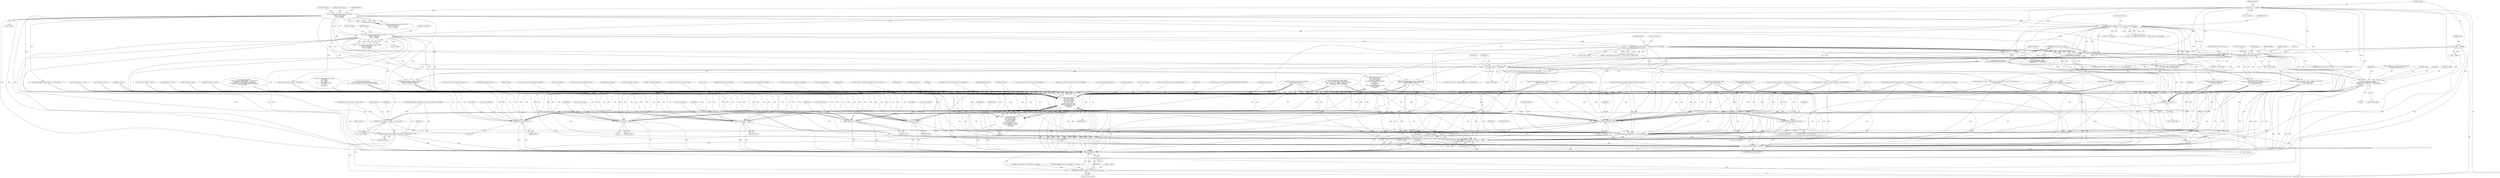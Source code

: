 digraph "0_heimdal_1a6a6e462dc2ac6111f9e02c6852ddec4849b887@pointer" {
"1000369" [label="(Call,kdc_log(context, config, 0,\n\t\t\"Request for a anonymous ticket with non \"\n\t\t\"anonymous client name: %s\", r->client_name))"];
"1000344" [label="(Call,_kdc_is_anonymous(context, r->client_princ))"];
"1000331" [label="(Call,kdc_log(context, config, 0, \"AS-REQ %s from %s for %s\",\n\t    r->client_name, from, r->server_name))"];
"1000258" [label="(Call,krb5_unparse_name(context, r->server_princ, &r->server_name))"];
"1000239" [label="(Call,_krb5_principalname2krb5_principal (context,\n\t\t\t\t\t\t  &r->server_princ,\n\t\t\t\t\t\t  *(b->sname),\n\t\t\t\t\t\t  b->realm))"];
"1000133" [label="(Call,context = r->context)"];
"1000312" [label="(Call,krb5_unparse_name(context, r->client_princ, &r->client_name))"];
"1000294" [label="(Call,_krb5_principalname2krb5_principal (context,\n\t\t\t\t\t\t  &r->client_princ,\n\t\t\t\t\t\t  *(b->cname),\n\t\t\t\t\t\t  b->realm))"];
"1000139" [label="(Call,*config = r->config)"];
"1000128" [label="(MethodParameterIn,const char *from)"];
"1002506" [label="(Call,_kdc_fast_mk_error(context, r,\n \t\t\t\t &error_method,\n \t\t\t\t r->armor_crypto,\n \t\t\t\t &req->req_body,\n \t\t\t\t ret, r->e_text,\n \t\t\t\t r->server_princ,\n\t\t\t\t &r->client_princ->name,\n\t\t\t\t &r->client_princ->realm,\n \t\t\t\t NULL, NULL,\n \t\t\t\t reply))"];
"1002504" [label="(Call,ret = _kdc_fast_mk_error(context, r,\n \t\t\t\t &error_method,\n \t\t\t\t r->armor_crypto,\n \t\t\t\t &req->req_body,\n \t\t\t\t ret, r->e_text,\n \t\t\t\t r->server_princ,\n\t\t\t\t &r->client_princ->name,\n\t\t\t\t &r->client_princ->realm,\n \t\t\t\t NULL, NULL,\n \t\t\t\t reply))"];
"1002686" [label="(Return,return ret;)"];
"1002563" [label="(Call,free_METHOD_DATA(&error_method))"];
"1002582" [label="(Call,krb5_free_principal(context, r->client_princ))"];
"1002611" [label="(Call,krb5_free_principal(context, r->server_princ))"];
"1002639" [label="(Call,_kdc_free_ent(context, r->client))"];
"1002648" [label="(Call,_kdc_free_ent(context, r->server))"];
"1002587" [label="(Call,r->client_princ = NULL)"];
"1002601" [label="(Call,r->client_name = NULL)"];
"1002616" [label="(Call,r->server_princ = NULL)"];
"1002630" [label="(Call,r->server_name = NULL)"];
"1002658" [label="(Call,krb5_crypto_destroy(r->context, r->armor_crypto))"];
"1002670" [label="(Call,krb5_free_keyblock_contents(r->context, &r->reply_key))"];
"1002678" [label="(Call,krb5_free_keyblock_contents(r->context, &r->session_key))"];
"1002665" [label="(Call,r->armor_crypto = NULL)"];
"1002597" [label="(Call,free(r->client_name))"];
"1002626" [label="(Call,free(r->server_name))"];
"1002601" [label="(Call,r->client_name = NULL)"];
"1000334" [label="(Literal,0)"];
"1002509" [label="(Call,&error_method)"];
"1000249" [label="(Call,b->realm)"];
"1000296" [label="(Call,&r->client_princ)"];
"1002591" [label="(Identifier,NULL)"];
"1002589" [label="(Identifier,r)"];
"1000140" [label="(Identifier,config)"];
"1001187" [label="(Call,_kdc_set_e_text(r, \"Ticket may not be forwardable\"))"];
"1000314" [label="(Call,r->client_princ)"];
"1002491" [label="(Call,ret != 0)"];
"1000889" [label="(Call,krb5_copy_keyblock_contents(r->context, &ckey->key, &r->reply_key))"];
"1002598" [label="(Call,r->client_name)"];
"1000300" [label="(Call,*(b->cname))"];
"1000497" [label="(Call,kdc_log(context, config, 0, \"UNKNOWN -- %s: %s\", r->client_name, msg))"];
"1000258" [label="(Call,krb5_unparse_name(context, r->server_princ, &r->server_name))"];
"1000317" [label="(Call,&r->client_name)"];
"1002687" [label="(Identifier,ret)"];
"1000875" [label="(Call,_kdc_set_e_text(r, \"Doesn't have a client key available\"))"];
"1000192" [label="(Call,_kdc_fast_unwrap_request(r))"];
"1002506" [label="(Call,_kdc_fast_mk_error(context, r,\n \t\t\t\t &error_method,\n \t\t\t\t r->armor_crypto,\n \t\t\t\t &req->req_body,\n \t\t\t\t ret, r->e_text,\n \t\t\t\t r->server_princ,\n\t\t\t\t &r->client_princ->name,\n\t\t\t\t &r->client_princ->realm,\n \t\t\t\t NULL, NULL,\n \t\t\t\t reply))"];
"1000239" [label="(Call,_krb5_principalname2krb5_principal (context,\n\t\t\t\t\t\t  &r->server_princ,\n\t\t\t\t\t\t  *(b->sname),\n\t\t\t\t\t\t  b->realm))"];
"1000370" [label="(Identifier,context)"];
"1002620" [label="(Identifier,NULL)"];
"1002667" [label="(Identifier,r)"];
"1000331" [label="(Call,kdc_log(context, config, 0, \"AS-REQ %s from %s for %s\",\n\t    r->client_name, from, r->server_name))"];
"1000378" [label="(Identifier,ret)"];
"1002541" [label="(Identifier,ret)"];
"1000340" [label="(Call,r->server_name)"];
"1000427" [label="(Call,krb5_unparse_name(context, r->client->entry.principal,\n\t\t\t\t&fixed_client_name))"];
"1000345" [label="(Identifier,context)"];
"1002514" [label="(Call,&req->req_body)"];
"1000241" [label="(Call,&r->server_princ)"];
"1002639" [label="(Call,_kdc_free_ent(context, r->client))"];
"1002630" [label="(Call,r->server_name = NULL)"];
"1000610" [label="(Call,kdc_log(context, config, 0,\n\t\t\"Client (%s) from %s has no common enctypes with KDC \"\n\t\t\"to use for the session key\",\n\t\tr->client_name, from))"];
"1002669" [label="(Identifier,NULL)"];
"1002594" [label="(Identifier,r)"];
"1002637" [label="(Identifier,r)"];
"1002646" [label="(Identifier,r)"];
"1000335" [label="(Literal,\"AS-REQ %s from %s for %s\")"];
"1000455" [label="(Call,_kdc_fast_mk_error(context, r,\n\t\t\t\t &error_method,\n\t\t\t\t r->armor_crypto,\n\t\t\t\t &req->req_body,\n\t\t\t\t KRB5_KDC_ERR_WRONG_REALM,\n\t\t\t\t NULL,\n\t\t\t\t r->server_princ,\n\t\t\t\t NULL,\n\t\t\t\t &r->client->entry.principal->realm,\n\t\t\t\t NULL, NULL,\n\t\t\t\t reply))"];
"1000515" [label="(Call,_kdc_db_fetch(context, config, r->server_princ,\n\t\t\tHDB_F_GET_SERVER|HDB_F_GET_KRBTGT | flags,\n\t\t\tNULL, NULL, &r->server))"];
"1002522" [label="(Call,r->server_princ)"];
"1002582" [label="(Call,krb5_free_principal(context, r->client_princ))"];
"1000833" [label="(Call,get_pa_etype_info(context, config,\n\t\t\t\t\t&error_method, ckey))"];
"1001231" [label="(Call,_kdc_set_e_text(r, \"Ticket may not be proxiable\"))"];
"1002640" [label="(Identifier,context)"];
"1002518" [label="(Identifier,ret)"];
"1000868" [label="(Call,ckey == NULL)"];
"1000922" [label="(Call,_kdc_check_access(context, config, r->client, r->client_name,\n\t\t\t    r->server, r->server_name,\n\t\t\t    req, &error_method))"];
"1000344" [label="(Call,_kdc_is_anonymous(context, r->client_princ))"];
"1000259" [label="(Identifier,context)"];
"1000141" [label="(Call,r->config)"];
"1001698" [label="(Call,r->ek.last_req.val == NULL)"];
"1000863" [label="(Call,_kdc_set_e_text(r, \"Need to use PA-ENC-TIMESTAMP/PA-PK-AS-REQ\"))"];
"1000844" [label="(Call,get_pa_etype_info2(context, config,\n\t\t\t\t     &error_method, ckey))"];
"1002292" [label="(Call,generate_pac(r, skey))"];
"1002610" [label="(Block,)"];
"1002563" [label="(Call,free_METHOD_DATA(&error_method))"];
"1002603" [label="(Identifier,r)"];
"1000312" [label="(Call,krb5_unparse_name(context, r->client_princ, &r->client_name))"];
"1000346" [label="(Call,r->client_princ)"];
"1000135" [label="(Call,r->context)"];
"1002605" [label="(Identifier,NULL)"];
"1000945" [label="(Call,_kdc_get_preferred_key(context, config,\n\t\t\t\t r->server, r->server_name,\n\t\t\t\t &setype, &skey))"];
"1002665" [label="(Call,r->armor_crypto = NULL)"];
"1002344" [label="(Call,log_as_req(context, config, r->reply_key.keytype, setype, b))"];
"1000232" [label="(Call,_kdc_set_e_text(r, \"No server in request\"))"];
"1002635" [label="(ControlStructure,if (r->client))"];
"1002616" [label="(Call,r->server_princ = NULL)"];
"1000240" [label="(Identifier,context)"];
"1000260" [label="(Call,r->server_princ)"];
"1000652" [label="(Call,pat[n].validate == NULL)"];
"1000442" [label="(Call,kdc_log(context, config, 0, \"WRONG_REALM - %s -> %s\",\n\t\tr->client_name, fixed_client_name))"];
"1000134" [label="(Identifier,context)"];
"1001008" [label="(Call,_kdc_is_anonymous(context, r->client_princ))"];
"1002659" [label="(Call,r->context)"];
"1000128" [label="(MethodParameterIn,const char *from)"];
"1000324" [label="(Call,kdc_log(context, config, 0,\n\t\t\"AS-REQ malformed client name from %s\", from))"];
"1000126" [label="(MethodParameterIn,kdc_request_t r)"];
"1002507" [label="(Identifier,context)"];
"1000263" [label="(Call,&r->server_name)"];
"1002671" [label="(Call,r->context)"];
"1000662" [label="(Call,r->armor_crypto == NULL)"];
"1002222" [label="(Call,copy_EncryptionKey(&r->session_key, &r->et.key))"];
"1002670" [label="(Call,krb5_free_keyblock_contents(r->context, &r->reply_key))"];
"1000295" [label="(Identifier,context)"];
"1000256" [label="(Call,ret = krb5_unparse_name(context, r->server_princ, &r->server_name))"];
"1002596" [label="(Block,)"];
"1002634" [label="(Identifier,NULL)"];
"1002583" [label="(Identifier,context)"];
"1002597" [label="(Call,free(r->client_name))"];
"1002631" [label="(Call,r->server_name)"];
"1002482" [label="(Call,_kdc_set_e_text(r, \"Reply packet too large\"))"];
"1002238" [label="(Call,copy_EncryptionKey(&r->session_key, &r->ek.key))"];
"1000336" [label="(Call,r->client_name)"];
"1002625" [label="(Block,)"];
"1000373" [label="(Literal,\"Request for a anonymous ticket with non \"\n\t\t\"anonymous client name: %s\")"];
"1000565" [label="(Call,krb5_free_error_message(context, msg))"];
"1000237" [label="(Call,ret = _krb5_principalname2krb5_principal (context,\n\t\t\t\t\t\t  &r->server_princ,\n\t\t\t\t\t\t  *(b->sname),\n\t\t\t\t\t\t  b->realm))"];
"1002511" [label="(Call,r->armor_crypto)"];
"1000993" [label="(Call,_kdc_set_e_text(r, \"Bad KDC options\"))"];
"1000353" [label="(Identifier,b)"];
"1000537" [label="(Call,kdc_log(context, config, 5, \"target %s does not have secrets at this KDC, need to proxy\",\n\t\tr->server_name))"];
"1002584" [label="(Call,r->client_princ)"];
"1002608" [label="(Identifier,r)"];
"1002680" [label="(Identifier,r)"];
"1002564" [label="(Call,&error_method)"];
"1002617" [label="(Call,r->server_princ)"];
"1000374" [label="(Call,r->client_name)"];
"1000270" [label="(Call,kdc_log(context, config, 0,\n\t\t\"AS-REQ malformed server name from %s\", from))"];
"1002581" [label="(Block,)"];
"1000223" [label="(Call,b->sname == NULL)"];
"1002405" [label="(Call,krb5_free_error_message(r->context, msg))"];
"1002504" [label="(Call,ret = _kdc_fast_mk_error(context, r,\n \t\t\t\t &error_method,\n \t\t\t\t r->armor_crypto,\n \t\t\t\t &req->req_body,\n \t\t\t\t ret, r->e_text,\n \t\t\t\t r->server_princ,\n\t\t\t\t &r->client_princ->name,\n\t\t\t\t &r->client_princ->realm,\n \t\t\t\t NULL, NULL,\n \t\t\t\t reply))"];
"1002477" [label="(Call,krb5_data_free(reply))"];
"1000383" [label="(Call,_kdc_db_fetch(context, config, r->client_princ,\n\t\t\tHDB_F_GET_CLIENT | flags, NULL,\n\t\t\t&r->clientdb, &r->client))"];
"1002531" [label="(Call,&r->client_princ->realm)"];
"1002321" [label="(Call,_kdc_add_KRB5SignedPath(context,\n\t\t\t\t  config,\n\t\t\t\t  r->server,\n\t\t\t\t  setype,\n\t\t\t\t  r->client->entry.principal,\n\t\t\t\t  NULL,\n\t\t\t\t  NULL,\n\t\t\t\t  &r->et))"];
"1000577" [label="(Call,krb5_principal_is_krbtgt(context, r->server_princ))"];
"1000310" [label="(Call,ret = krb5_unparse_name(context, r->client_princ, &r->client_name))"];
"1000197" [label="(Call,_kdc_r_log(r, 0, \"FAST unwrap request from %s failed: %d\", from, ret))"];
"1002525" [label="(Call,&r->client_princ->name)"];
"1000339" [label="(Identifier,from)"];
"1000287" [label="(Call,_kdc_set_e_text(r, \"No client in request\"))"];
"1000371" [label="(Identifier,config)"];
"1000367" [label="(Identifier,b)"];
"1002505" [label="(Identifier,ret)"];
"1002519" [label="(Call,r->e_text)"];
"1000780" [label="(Call,krb5_padata_add(context, &error_method,\n\t\t\t\t  pat[n].type, NULL, 0))"];
"1000333" [label="(Identifier,config)"];
"1000304" [label="(Call,b->realm)"];
"1000127" [label="(MethodParameterIn,krb5_data *reply)"];
"1000146" [label="(Identifier,req)"];
"1000796" [label="(Call,_kdc_find_etype(context,\n\t\t\t      config->preauth_use_strongest_session_key, TRUE,\n\t\t\t      r->client, b->etype.val, b->etype.len, NULL, &ckey))"];
"1000506" [label="(Call,krb5_free_error_message(context, msg))"];
"1002650" [label="(Call,r->server)"];
"1002657" [label="(Block,)"];
"1001275" [label="(Call,_kdc_set_e_text(r, \"Ticket may not be postdate\"))"];
"1002644" [label="(ControlStructure,if (r->server))"];
"1002618" [label="(Identifier,r)"];
"1000556" [label="(Call,kdc_log(context, config, 0, \"UNKNOWN -- %s: %s\", r->server_name, msg))"];
"1000372" [label="(Literal,0)"];
"1002213" [label="(Call,_kdc_set_e_text(r, \"Client have no reply key\"))"];
"1000369" [label="(Call,kdc_log(context, config, 0,\n\t\t\"Request for a anonymous ticket with non \"\n\t\t\"anonymous client name: %s\", r->client_name))"];
"1000294" [label="(Call,_krb5_principalname2krb5_principal (context,\n\t\t\t\t\t\t  &r->client_princ,\n\t\t\t\t\t\t  *(b->cname),\n\t\t\t\t\t\t  b->realm))"];
"1002495" [label="(Call,ret != HDB_ERR_NOT_FOUND_HERE)"];
"1002613" [label="(Call,r->server_princ)"];
"1000855" [label="(Call,require_preauth_p(r))"];
"1002538" [label="(Identifier,NULL)"];
"1002641" [label="(Call,r->client)"];
"1002658" [label="(Call,krb5_crypto_destroy(r->context, r->armor_crypto))"];
"1002682" [label="(Call,&r->session_key)"];
"1002503" [label="(Block,)"];
"1001284" [label="(Call,_kdc_check_addresses(context, config, b->addresses, from_addr))"];
"1002399" [label="(Call,_kdc_r_log(r, 0, \"add_enc_pa_rep failed: %s: %d\", msg, ret))"];
"1002539" [label="(Identifier,reply)"];
"1002674" [label="(Call,&r->reply_key)"];
"1000332" [label="(Identifier,context)"];
"1002587" [label="(Call,r->client_princ = NULL)"];
"1002602" [label="(Call,r->client_name)"];
"1002537" [label="(Identifier,NULL)"];
"1000675" [label="(Call,kdc_log(context, config, 5,\n\t\t    \"Looking for %s pa-data -- %s\", pat[n].name, r->client_name))"];
"1002559" [label="(ControlStructure,if (error_method.len))"];
"1000355" [label="(Call,kdc_log(context, config, 0, \"Anonymous ticket w/o anonymous flag\"))"];
"1002648" [label="(Call,_kdc_free_ent(context, r->server))"];
"1000406" [label="(Call,kdc_log(context, config, 5, \"client %s does not have secrets at this KDC, need to proxy\",\n\t\tr->client_name))"];
"1000131" [label="(Block,)"];
"1000133" [label="(Call,context = r->context)"];
"1002666" [label="(Call,r->armor_crypto)"];
"1002588" [label="(Call,r->client_princ)"];
"1000313" [label="(Identifier,context)"];
"1002662" [label="(Call,r->armor_crypto)"];
"1002413" [label="(Call,_kdc_encode_reply(context, config,\n\t\t\t    r->armor_crypto, req->req_body.nonce,\n\t\t\t    &rep, &r->et, &r->ek, setype, r->server->entry.kvno,\n\t\t\t    &skey->key, r->client->entry.kvno,\n\t\t\t    &r->reply_key, 0, &r->e_text, reply))"];
"1000574" [label="(Call,_kdc_find_etype(context,\n\t\t\t  krb5_principal_is_krbtgt(context, r->server_princ) ?\n\t\t\t  config->tgt_use_strongest_session_key :\n\t\t\t  config->svc_use_strongest_session_key, FALSE,\n\t\t\t  r->client, b->etype.val, b->etype.len, &r->sessionetype,\n\t\t\t  NULL))"];
"1000716" [label="(Call,kdc_log(context, config, 0,\n\t\t\t\"%s pre-authentication succeeded -- %s\",\n\t\t\tpat[n].name, r->client_name))"];
"1002686" [label="(Return,return ret;)"];
"1000292" [label="(Call,ret = _krb5_principalname2krb5_principal (context,\n\t\t\t\t\t\t  &r->client_princ,\n\t\t\t\t\t\t  *(b->cname),\n\t\t\t\t\t\t  b->realm))"];
"1002569" [label="(Identifier,r)"];
"1002678" [label="(Call,krb5_free_keyblock_contents(r->context, &r->session_key))"];
"1002623" [label="(Identifier,r)"];
"1002611" [label="(Call,krb5_free_principal(context, r->server_princ))"];
"1000139" [label="(Call,*config = r->config)"];
"1002386" [label="(Call,add_enc_pa_rep(r))"];
"1002649" [label="(Identifier,context)"];
"1002508" [label="(Identifier,r)"];
"1002679" [label="(Call,r->context)"];
"1002688" [label="(MethodReturn,RET)"];
"1000278" [label="(Call,b->cname == NULL)"];
"1001292" [label="(Call,_kdc_set_e_text(r, \"Bad address list in requested\"))"];
"1000245" [label="(Call,*(b->sname))"];
"1000343" [label="(ControlStructure,if (_kdc_is_anonymous(context, r->client_princ)))"];
"1002655" [label="(Identifier,r)"];
"1000707" [label="(Call,pat[n].validate(r, pa))"];
"1002264" [label="(Call,rep.padata == NULL)"];
"1002612" [label="(Identifier,context)"];
"1000368" [label="(Block,)"];
"1002192" [label="(Call,krb5_generate_random_keyblock(context, r->sessionetype, &r->session_key))"];
"1002672" [label="(Identifier,r)"];
"1000369" -> "1000368"  [label="AST: "];
"1000369" -> "1000374"  [label="CFG: "];
"1000370" -> "1000369"  [label="AST: "];
"1000371" -> "1000369"  [label="AST: "];
"1000372" -> "1000369"  [label="AST: "];
"1000373" -> "1000369"  [label="AST: "];
"1000374" -> "1000369"  [label="AST: "];
"1000378" -> "1000369"  [label="CFG: "];
"1000369" -> "1002688"  [label="DDG: "];
"1000369" -> "1002688"  [label="DDG: "];
"1000369" -> "1002688"  [label="DDG: "];
"1000369" -> "1002688"  [label="DDG: "];
"1000344" -> "1000369"  [label="DDG: "];
"1000331" -> "1000369"  [label="DDG: "];
"1000331" -> "1000369"  [label="DDG: "];
"1000312" -> "1000369"  [label="DDG: "];
"1000369" -> "1002506"  [label="DDG: "];
"1000369" -> "1002582"  [label="DDG: "];
"1000369" -> "1002597"  [label="DDG: "];
"1000369" -> "1002611"  [label="DDG: "];
"1000369" -> "1002639"  [label="DDG: "];
"1000369" -> "1002648"  [label="DDG: "];
"1000344" -> "1000343"  [label="AST: "];
"1000344" -> "1000346"  [label="CFG: "];
"1000345" -> "1000344"  [label="AST: "];
"1000346" -> "1000344"  [label="AST: "];
"1000353" -> "1000344"  [label="CFG: "];
"1000367" -> "1000344"  [label="CFG: "];
"1000344" -> "1002688"  [label="DDG: "];
"1000344" -> "1002688"  [label="DDG: "];
"1000331" -> "1000344"  [label="DDG: "];
"1000294" -> "1000344"  [label="DDG: "];
"1000312" -> "1000344"  [label="DDG: "];
"1000344" -> "1000355"  [label="DDG: "];
"1000344" -> "1000383"  [label="DDG: "];
"1000344" -> "1000383"  [label="DDG: "];
"1000344" -> "1002582"  [label="DDG: "];
"1000331" -> "1000131"  [label="AST: "];
"1000331" -> "1000340"  [label="CFG: "];
"1000332" -> "1000331"  [label="AST: "];
"1000333" -> "1000331"  [label="AST: "];
"1000334" -> "1000331"  [label="AST: "];
"1000335" -> "1000331"  [label="AST: "];
"1000336" -> "1000331"  [label="AST: "];
"1000339" -> "1000331"  [label="AST: "];
"1000340" -> "1000331"  [label="AST: "];
"1000345" -> "1000331"  [label="CFG: "];
"1000331" -> "1002688"  [label="DDG: "];
"1000331" -> "1002688"  [label="DDG: "];
"1000331" -> "1002688"  [label="DDG: "];
"1000331" -> "1002688"  [label="DDG: "];
"1000258" -> "1000331"  [label="DDG: "];
"1000258" -> "1000331"  [label="DDG: "];
"1000133" -> "1000331"  [label="DDG: "];
"1000312" -> "1000331"  [label="DDG: "];
"1000312" -> "1000331"  [label="DDG: "];
"1000239" -> "1000331"  [label="DDG: "];
"1000139" -> "1000331"  [label="DDG: "];
"1000128" -> "1000331"  [label="DDG: "];
"1000331" -> "1000355"  [label="DDG: "];
"1000331" -> "1000383"  [label="DDG: "];
"1000331" -> "1000406"  [label="DDG: "];
"1000331" -> "1000442"  [label="DDG: "];
"1000331" -> "1000497"  [label="DDG: "];
"1000331" -> "1000537"  [label="DDG: "];
"1000331" -> "1000556"  [label="DDG: "];
"1000331" -> "1000610"  [label="DDG: "];
"1000331" -> "1000610"  [label="DDG: "];
"1000331" -> "1000675"  [label="DDG: "];
"1000331" -> "1000922"  [label="DDG: "];
"1000331" -> "1000922"  [label="DDG: "];
"1000331" -> "1002597"  [label="DDG: "];
"1000331" -> "1002626"  [label="DDG: "];
"1000258" -> "1000256"  [label="AST: "];
"1000258" -> "1000263"  [label="CFG: "];
"1000259" -> "1000258"  [label="AST: "];
"1000260" -> "1000258"  [label="AST: "];
"1000263" -> "1000258"  [label="AST: "];
"1000256" -> "1000258"  [label="CFG: "];
"1000258" -> "1002688"  [label="DDG: "];
"1000258" -> "1002688"  [label="DDG: "];
"1000258" -> "1000256"  [label="DDG: "];
"1000258" -> "1000256"  [label="DDG: "];
"1000258" -> "1000256"  [label="DDG: "];
"1000239" -> "1000258"  [label="DDG: "];
"1000239" -> "1000258"  [label="DDG: "];
"1000258" -> "1000270"  [label="DDG: "];
"1000258" -> "1000294"  [label="DDG: "];
"1000258" -> "1000324"  [label="DDG: "];
"1000258" -> "1000455"  [label="DDG: "];
"1000258" -> "1000515"  [label="DDG: "];
"1000258" -> "1000537"  [label="DDG: "];
"1000258" -> "1000556"  [label="DDG: "];
"1000258" -> "1000922"  [label="DDG: "];
"1000258" -> "1000945"  [label="DDG: "];
"1000258" -> "1002506"  [label="DDG: "];
"1000258" -> "1002611"  [label="DDG: "];
"1000258" -> "1002626"  [label="DDG: "];
"1000239" -> "1000237"  [label="AST: "];
"1000239" -> "1000249"  [label="CFG: "];
"1000240" -> "1000239"  [label="AST: "];
"1000241" -> "1000239"  [label="AST: "];
"1000245" -> "1000239"  [label="AST: "];
"1000249" -> "1000239"  [label="AST: "];
"1000237" -> "1000239"  [label="CFG: "];
"1000239" -> "1002688"  [label="DDG: "];
"1000239" -> "1002688"  [label="DDG: "];
"1000239" -> "1002688"  [label="DDG: "];
"1000239" -> "1000237"  [label="DDG: "];
"1000239" -> "1000237"  [label="DDG: "];
"1000239" -> "1000237"  [label="DDG: "];
"1000239" -> "1000237"  [label="DDG: "];
"1000133" -> "1000239"  [label="DDG: "];
"1000239" -> "1000270"  [label="DDG: "];
"1000239" -> "1000294"  [label="DDG: "];
"1000239" -> "1000294"  [label="DDG: "];
"1000239" -> "1000324"  [label="DDG: "];
"1000239" -> "1000455"  [label="DDG: "];
"1000239" -> "1000515"  [label="DDG: "];
"1000239" -> "1000577"  [label="DDG: "];
"1000239" -> "1002506"  [label="DDG: "];
"1000239" -> "1002611"  [label="DDG: "];
"1000133" -> "1000131"  [label="AST: "];
"1000133" -> "1000135"  [label="CFG: "];
"1000134" -> "1000133"  [label="AST: "];
"1000135" -> "1000133"  [label="AST: "];
"1000140" -> "1000133"  [label="CFG: "];
"1000133" -> "1002688"  [label="DDG: "];
"1000133" -> "1000270"  [label="DDG: "];
"1000133" -> "1000294"  [label="DDG: "];
"1000133" -> "1000324"  [label="DDG: "];
"1000133" -> "1002506"  [label="DDG: "];
"1000133" -> "1002582"  [label="DDG: "];
"1000133" -> "1002611"  [label="DDG: "];
"1000133" -> "1002639"  [label="DDG: "];
"1000133" -> "1002648"  [label="DDG: "];
"1000312" -> "1000310"  [label="AST: "];
"1000312" -> "1000317"  [label="CFG: "];
"1000313" -> "1000312"  [label="AST: "];
"1000314" -> "1000312"  [label="AST: "];
"1000317" -> "1000312"  [label="AST: "];
"1000310" -> "1000312"  [label="CFG: "];
"1000312" -> "1002688"  [label="DDG: "];
"1000312" -> "1002688"  [label="DDG: "];
"1000312" -> "1000310"  [label="DDG: "];
"1000312" -> "1000310"  [label="DDG: "];
"1000312" -> "1000310"  [label="DDG: "];
"1000294" -> "1000312"  [label="DDG: "];
"1000294" -> "1000312"  [label="DDG: "];
"1000312" -> "1000324"  [label="DDG: "];
"1000312" -> "1000406"  [label="DDG: "];
"1000312" -> "1000442"  [label="DDG: "];
"1000312" -> "1000497"  [label="DDG: "];
"1000312" -> "1000610"  [label="DDG: "];
"1000312" -> "1000675"  [label="DDG: "];
"1000312" -> "1000716"  [label="DDG: "];
"1000312" -> "1000922"  [label="DDG: "];
"1000312" -> "1002582"  [label="DDG: "];
"1000312" -> "1002597"  [label="DDG: "];
"1000294" -> "1000292"  [label="AST: "];
"1000294" -> "1000304"  [label="CFG: "];
"1000295" -> "1000294"  [label="AST: "];
"1000296" -> "1000294"  [label="AST: "];
"1000300" -> "1000294"  [label="AST: "];
"1000304" -> "1000294"  [label="AST: "];
"1000292" -> "1000294"  [label="CFG: "];
"1000294" -> "1002688"  [label="DDG: "];
"1000294" -> "1002688"  [label="DDG: "];
"1000294" -> "1002688"  [label="DDG: "];
"1000294" -> "1002688"  [label="DDG: "];
"1000294" -> "1000292"  [label="DDG: "];
"1000294" -> "1000292"  [label="DDG: "];
"1000294" -> "1000292"  [label="DDG: "];
"1000294" -> "1000292"  [label="DDG: "];
"1000294" -> "1000383"  [label="DDG: "];
"1000294" -> "1001008"  [label="DDG: "];
"1000294" -> "1002506"  [label="DDG: "];
"1000294" -> "1002582"  [label="DDG: "];
"1000294" -> "1002582"  [label="DDG: "];
"1000294" -> "1002611"  [label="DDG: "];
"1000294" -> "1002639"  [label="DDG: "];
"1000294" -> "1002648"  [label="DDG: "];
"1000139" -> "1000131"  [label="AST: "];
"1000139" -> "1000141"  [label="CFG: "];
"1000140" -> "1000139"  [label="AST: "];
"1000141" -> "1000139"  [label="AST: "];
"1000146" -> "1000139"  [label="CFG: "];
"1000139" -> "1002688"  [label="DDG: "];
"1000139" -> "1002688"  [label="DDG: "];
"1000139" -> "1000270"  [label="DDG: "];
"1000139" -> "1000324"  [label="DDG: "];
"1000128" -> "1000125"  [label="AST: "];
"1000128" -> "1002688"  [label="DDG: "];
"1000128" -> "1000197"  [label="DDG: "];
"1000128" -> "1000270"  [label="DDG: "];
"1000128" -> "1000324"  [label="DDG: "];
"1000128" -> "1000610"  [label="DDG: "];
"1002506" -> "1002504"  [label="AST: "];
"1002506" -> "1002539"  [label="CFG: "];
"1002507" -> "1002506"  [label="AST: "];
"1002508" -> "1002506"  [label="AST: "];
"1002509" -> "1002506"  [label="AST: "];
"1002511" -> "1002506"  [label="AST: "];
"1002514" -> "1002506"  [label="AST: "];
"1002518" -> "1002506"  [label="AST: "];
"1002519" -> "1002506"  [label="AST: "];
"1002522" -> "1002506"  [label="AST: "];
"1002525" -> "1002506"  [label="AST: "];
"1002531" -> "1002506"  [label="AST: "];
"1002537" -> "1002506"  [label="AST: "];
"1002538" -> "1002506"  [label="AST: "];
"1002539" -> "1002506"  [label="AST: "];
"1002504" -> "1002506"  [label="CFG: "];
"1002506" -> "1002688"  [label="DDG: "];
"1002506" -> "1002688"  [label="DDG: "];
"1002506" -> "1002688"  [label="DDG: "];
"1002506" -> "1002688"  [label="DDG: "];
"1002506" -> "1002688"  [label="DDG: "];
"1002506" -> "1002688"  [label="DDG: "];
"1002506" -> "1002688"  [label="DDG: "];
"1002506" -> "1002688"  [label="DDG: "];
"1002506" -> "1002688"  [label="DDG: "];
"1002506" -> "1002688"  [label="DDG: "];
"1002506" -> "1002688"  [label="DDG: "];
"1002506" -> "1002504"  [label="DDG: "];
"1002506" -> "1002504"  [label="DDG: "];
"1002506" -> "1002504"  [label="DDG: "];
"1002506" -> "1002504"  [label="DDG: "];
"1002506" -> "1002504"  [label="DDG: "];
"1002506" -> "1002504"  [label="DDG: "];
"1002506" -> "1002504"  [label="DDG: "];
"1002506" -> "1002504"  [label="DDG: "];
"1002506" -> "1002504"  [label="DDG: "];
"1002506" -> "1002504"  [label="DDG: "];
"1002506" -> "1002504"  [label="DDG: "];
"1002506" -> "1002504"  [label="DDG: "];
"1000427" -> "1002506"  [label="DDG: "];
"1000675" -> "1002506"  [label="DDG: "];
"1000833" -> "1002506"  [label="DDG: "];
"1000833" -> "1002506"  [label="DDG: "];
"1000780" -> "1002506"  [label="DDG: "];
"1000780" -> "1002506"  [label="DDG: "];
"1000780" -> "1002506"  [label="DDG: "];
"1000506" -> "1002506"  [label="DDG: "];
"1000565" -> "1002506"  [label="DDG: "];
"1001008" -> "1002506"  [label="DDG: "];
"1001284" -> "1002506"  [label="DDG: "];
"1000922" -> "1002506"  [label="DDG: "];
"1000922" -> "1002506"  [label="DDG: "];
"1000324" -> "1002506"  [label="DDG: "];
"1002192" -> "1002506"  [label="DDG: "];
"1000455" -> "1002506"  [label="DDG: "];
"1000455" -> "1002506"  [label="DDG: "];
"1000455" -> "1002506"  [label="DDG: "];
"1000455" -> "1002506"  [label="DDG: "];
"1000455" -> "1002506"  [label="DDG: "];
"1000455" -> "1002506"  [label="DDG: "];
"1000455" -> "1002506"  [label="DDG: "];
"1000455" -> "1002506"  [label="DDG: "];
"1000796" -> "1002506"  [label="DDG: "];
"1000796" -> "1002506"  [label="DDG: "];
"1000355" -> "1002506"  [label="DDG: "];
"1002344" -> "1002506"  [label="DDG: "];
"1000406" -> "1002506"  [label="DDG: "];
"1000945" -> "1002506"  [label="DDG: "];
"1000610" -> "1002506"  [label="DDG: "];
"1000537" -> "1002506"  [label="DDG: "];
"1000844" -> "1002506"  [label="DDG: "];
"1000844" -> "1002506"  [label="DDG: "];
"1002413" -> "1002506"  [label="DDG: "];
"1002413" -> "1002506"  [label="DDG: "];
"1002413" -> "1002506"  [label="DDG: "];
"1002413" -> "1002506"  [label="DDG: "];
"1000270" -> "1002506"  [label="DDG: "];
"1002321" -> "1002506"  [label="DDG: "];
"1002321" -> "1002506"  [label="DDG: "];
"1001231" -> "1002506"  [label="DDG: "];
"1001187" -> "1002506"  [label="DDG: "];
"1002386" -> "1002506"  [label="DDG: "];
"1000707" -> "1002506"  [label="DDG: "];
"1002213" -> "1002506"  [label="DDG: "];
"1000863" -> "1002506"  [label="DDG: "];
"1001275" -> "1002506"  [label="DDG: "];
"1000875" -> "1002506"  [label="DDG: "];
"1002292" -> "1002506"  [label="DDG: "];
"1000855" -> "1002506"  [label="DDG: "];
"1000197" -> "1002506"  [label="DDG: "];
"1002482" -> "1002506"  [label="DDG: "];
"1000232" -> "1002506"  [label="DDG: "];
"1002399" -> "1002506"  [label="DDG: "];
"1000192" -> "1002506"  [label="DDG: "];
"1000993" -> "1002506"  [label="DDG: "];
"1000287" -> "1002506"  [label="DDG: "];
"1001292" -> "1002506"  [label="DDG: "];
"1000126" -> "1002506"  [label="DDG: "];
"1000662" -> "1002506"  [label="DDG: "];
"1000662" -> "1002506"  [label="DDG: "];
"1002495" -> "1002506"  [label="DDG: "];
"1002491" -> "1002506"  [label="DDG: "];
"1000577" -> "1002506"  [label="DDG: "];
"1000515" -> "1002506"  [label="DDG: "];
"1000515" -> "1002506"  [label="DDG: "];
"1000278" -> "1002506"  [label="DDG: "];
"1001698" -> "1002506"  [label="DDG: "];
"1000223" -> "1002506"  [label="DDG: "];
"1000383" -> "1002506"  [label="DDG: "];
"1000868" -> "1002506"  [label="DDG: "];
"1000652" -> "1002506"  [label="DDG: "];
"1002264" -> "1002506"  [label="DDG: "];
"1000574" -> "1002506"  [label="DDG: "];
"1002477" -> "1002506"  [label="DDG: "];
"1000127" -> "1002506"  [label="DDG: "];
"1002506" -> "1002563"  [label="DDG: "];
"1002506" -> "1002582"  [label="DDG: "];
"1002506" -> "1002587"  [label="DDG: "];
"1002506" -> "1002601"  [label="DDG: "];
"1002506" -> "1002611"  [label="DDG: "];
"1002506" -> "1002611"  [label="DDG: "];
"1002506" -> "1002616"  [label="DDG: "];
"1002506" -> "1002630"  [label="DDG: "];
"1002506" -> "1002639"  [label="DDG: "];
"1002506" -> "1002648"  [label="DDG: "];
"1002506" -> "1002658"  [label="DDG: "];
"1002506" -> "1002665"  [label="DDG: "];
"1002504" -> "1002503"  [label="AST: "];
"1002505" -> "1002504"  [label="AST: "];
"1002541" -> "1002504"  [label="CFG: "];
"1002504" -> "1002688"  [label="DDG: "];
"1002504" -> "1002688"  [label="DDG: "];
"1002504" -> "1002686"  [label="DDG: "];
"1002686" -> "1000131"  [label="AST: "];
"1002686" -> "1002687"  [label="CFG: "];
"1002687" -> "1002686"  [label="AST: "];
"1002688" -> "1002686"  [label="CFG: "];
"1002686" -> "1002688"  [label="DDG: "];
"1002687" -> "1002686"  [label="DDG: "];
"1002495" -> "1002686"  [label="DDG: "];
"1002491" -> "1002686"  [label="DDG: "];
"1002563" -> "1002559"  [label="AST: "];
"1002563" -> "1002564"  [label="CFG: "];
"1002564" -> "1002563"  [label="AST: "];
"1002569" -> "1002563"  [label="CFG: "];
"1002563" -> "1002688"  [label="DDG: "];
"1002563" -> "1002688"  [label="DDG: "];
"1000922" -> "1002563"  [label="DDG: "];
"1000780" -> "1002563"  [label="DDG: "];
"1000833" -> "1002563"  [label="DDG: "];
"1000455" -> "1002563"  [label="DDG: "];
"1000844" -> "1002563"  [label="DDG: "];
"1002582" -> "1002581"  [label="AST: "];
"1002582" -> "1002584"  [label="CFG: "];
"1002583" -> "1002582"  [label="AST: "];
"1002584" -> "1002582"  [label="AST: "];
"1002589" -> "1002582"  [label="CFG: "];
"1002582" -> "1002688"  [label="DDG: "];
"1002582" -> "1002688"  [label="DDG: "];
"1000427" -> "1002582"  [label="DDG: "];
"1000675" -> "1002582"  [label="DDG: "];
"1000833" -> "1002582"  [label="DDG: "];
"1000780" -> "1002582"  [label="DDG: "];
"1000506" -> "1002582"  [label="DDG: "];
"1000565" -> "1002582"  [label="DDG: "];
"1001008" -> "1002582"  [label="DDG: "];
"1001008" -> "1002582"  [label="DDG: "];
"1001284" -> "1002582"  [label="DDG: "];
"1000922" -> "1002582"  [label="DDG: "];
"1000324" -> "1002582"  [label="DDG: "];
"1002192" -> "1002582"  [label="DDG: "];
"1000455" -> "1002582"  [label="DDG: "];
"1000796" -> "1002582"  [label="DDG: "];
"1000355" -> "1002582"  [label="DDG: "];
"1002344" -> "1002582"  [label="DDG: "];
"1000406" -> "1002582"  [label="DDG: "];
"1000945" -> "1002582"  [label="DDG: "];
"1000610" -> "1002582"  [label="DDG: "];
"1000537" -> "1002582"  [label="DDG: "];
"1000844" -> "1002582"  [label="DDG: "];
"1002413" -> "1002582"  [label="DDG: "];
"1000270" -> "1002582"  [label="DDG: "];
"1002321" -> "1002582"  [label="DDG: "];
"1000383" -> "1002582"  [label="DDG: "];
"1002582" -> "1002611"  [label="DDG: "];
"1002582" -> "1002639"  [label="DDG: "];
"1002582" -> "1002648"  [label="DDG: "];
"1002611" -> "1002610"  [label="AST: "];
"1002611" -> "1002613"  [label="CFG: "];
"1002612" -> "1002611"  [label="AST: "];
"1002613" -> "1002611"  [label="AST: "];
"1002618" -> "1002611"  [label="CFG: "];
"1002611" -> "1002688"  [label="DDG: "];
"1002611" -> "1002688"  [label="DDG: "];
"1000427" -> "1002611"  [label="DDG: "];
"1000675" -> "1002611"  [label="DDG: "];
"1000833" -> "1002611"  [label="DDG: "];
"1000780" -> "1002611"  [label="DDG: "];
"1000506" -> "1002611"  [label="DDG: "];
"1000565" -> "1002611"  [label="DDG: "];
"1001008" -> "1002611"  [label="DDG: "];
"1001284" -> "1002611"  [label="DDG: "];
"1000922" -> "1002611"  [label="DDG: "];
"1000324" -> "1002611"  [label="DDG: "];
"1002192" -> "1002611"  [label="DDG: "];
"1000455" -> "1002611"  [label="DDG: "];
"1000455" -> "1002611"  [label="DDG: "];
"1000355" -> "1002611"  [label="DDG: "];
"1002344" -> "1002611"  [label="DDG: "];
"1000406" -> "1002611"  [label="DDG: "];
"1000945" -> "1002611"  [label="DDG: "];
"1000610" -> "1002611"  [label="DDG: "];
"1000537" -> "1002611"  [label="DDG: "];
"1000844" -> "1002611"  [label="DDG: "];
"1002413" -> "1002611"  [label="DDG: "];
"1000270" -> "1002611"  [label="DDG: "];
"1002321" -> "1002611"  [label="DDG: "];
"1000796" -> "1002611"  [label="DDG: "];
"1000577" -> "1002611"  [label="DDG: "];
"1000515" -> "1002611"  [label="DDG: "];
"1002611" -> "1002639"  [label="DDG: "];
"1002611" -> "1002648"  [label="DDG: "];
"1002639" -> "1002635"  [label="AST: "];
"1002639" -> "1002641"  [label="CFG: "];
"1002640" -> "1002639"  [label="AST: "];
"1002641" -> "1002639"  [label="AST: "];
"1002646" -> "1002639"  [label="CFG: "];
"1002639" -> "1002688"  [label="DDG: "];
"1002639" -> "1002688"  [label="DDG: "];
"1002639" -> "1002688"  [label="DDG: "];
"1000427" -> "1002639"  [label="DDG: "];
"1000675" -> "1002639"  [label="DDG: "];
"1000833" -> "1002639"  [label="DDG: "];
"1000780" -> "1002639"  [label="DDG: "];
"1000506" -> "1002639"  [label="DDG: "];
"1000565" -> "1002639"  [label="DDG: "];
"1001008" -> "1002639"  [label="DDG: "];
"1001284" -> "1002639"  [label="DDG: "];
"1000922" -> "1002639"  [label="DDG: "];
"1000922" -> "1002639"  [label="DDG: "];
"1000324" -> "1002639"  [label="DDG: "];
"1002192" -> "1002639"  [label="DDG: "];
"1000455" -> "1002639"  [label="DDG: "];
"1000355" -> "1002639"  [label="DDG: "];
"1002344" -> "1002639"  [label="DDG: "];
"1000406" -> "1002639"  [label="DDG: "];
"1000945" -> "1002639"  [label="DDG: "];
"1000610" -> "1002639"  [label="DDG: "];
"1000537" -> "1002639"  [label="DDG: "];
"1000844" -> "1002639"  [label="DDG: "];
"1002413" -> "1002639"  [label="DDG: "];
"1000270" -> "1002639"  [label="DDG: "];
"1002321" -> "1002639"  [label="DDG: "];
"1000796" -> "1002639"  [label="DDG: "];
"1000796" -> "1002639"  [label="DDG: "];
"1000383" -> "1002639"  [label="DDG: "];
"1000574" -> "1002639"  [label="DDG: "];
"1002639" -> "1002648"  [label="DDG: "];
"1002648" -> "1002644"  [label="AST: "];
"1002648" -> "1002650"  [label="CFG: "];
"1002649" -> "1002648"  [label="AST: "];
"1002650" -> "1002648"  [label="AST: "];
"1002655" -> "1002648"  [label="CFG: "];
"1002648" -> "1002688"  [label="DDG: "];
"1002648" -> "1002688"  [label="DDG: "];
"1002648" -> "1002688"  [label="DDG: "];
"1000427" -> "1002648"  [label="DDG: "];
"1000675" -> "1002648"  [label="DDG: "];
"1000833" -> "1002648"  [label="DDG: "];
"1000780" -> "1002648"  [label="DDG: "];
"1000506" -> "1002648"  [label="DDG: "];
"1000565" -> "1002648"  [label="DDG: "];
"1001008" -> "1002648"  [label="DDG: "];
"1001284" -> "1002648"  [label="DDG: "];
"1000922" -> "1002648"  [label="DDG: "];
"1000922" -> "1002648"  [label="DDG: "];
"1000324" -> "1002648"  [label="DDG: "];
"1002192" -> "1002648"  [label="DDG: "];
"1000455" -> "1002648"  [label="DDG: "];
"1000355" -> "1002648"  [label="DDG: "];
"1002344" -> "1002648"  [label="DDG: "];
"1000406" -> "1002648"  [label="DDG: "];
"1000945" -> "1002648"  [label="DDG: "];
"1000945" -> "1002648"  [label="DDG: "];
"1000610" -> "1002648"  [label="DDG: "];
"1000537" -> "1002648"  [label="DDG: "];
"1000844" -> "1002648"  [label="DDG: "];
"1002413" -> "1002648"  [label="DDG: "];
"1000270" -> "1002648"  [label="DDG: "];
"1002321" -> "1002648"  [label="DDG: "];
"1002321" -> "1002648"  [label="DDG: "];
"1000796" -> "1002648"  [label="DDG: "];
"1000515" -> "1002648"  [label="DDG: "];
"1002587" -> "1002581"  [label="AST: "];
"1002587" -> "1002591"  [label="CFG: "];
"1002588" -> "1002587"  [label="AST: "];
"1002591" -> "1002587"  [label="AST: "];
"1002594" -> "1002587"  [label="CFG: "];
"1002587" -> "1002688"  [label="DDG: "];
"1002587" -> "1002688"  [label="DDG: "];
"1000278" -> "1002587"  [label="DDG: "];
"1000455" -> "1002587"  [label="DDG: "];
"1002321" -> "1002587"  [label="DDG: "];
"1001698" -> "1002587"  [label="DDG: "];
"1000515" -> "1002587"  [label="DDG: "];
"1000780" -> "1002587"  [label="DDG: "];
"1000223" -> "1002587"  [label="DDG: "];
"1000383" -> "1002587"  [label="DDG: "];
"1000868" -> "1002587"  [label="DDG: "];
"1000796" -> "1002587"  [label="DDG: "];
"1000652" -> "1002587"  [label="DDG: "];
"1000662" -> "1002587"  [label="DDG: "];
"1002264" -> "1002587"  [label="DDG: "];
"1000574" -> "1002587"  [label="DDG: "];
"1002601" -> "1002596"  [label="AST: "];
"1002601" -> "1002605"  [label="CFG: "];
"1002602" -> "1002601"  [label="AST: "];
"1002605" -> "1002601"  [label="AST: "];
"1002608" -> "1002601"  [label="CFG: "];
"1002601" -> "1002688"  [label="DDG: "];
"1002601" -> "1002688"  [label="DDG: "];
"1000278" -> "1002601"  [label="DDG: "];
"1000455" -> "1002601"  [label="DDG: "];
"1002321" -> "1002601"  [label="DDG: "];
"1001698" -> "1002601"  [label="DDG: "];
"1000515" -> "1002601"  [label="DDG: "];
"1000780" -> "1002601"  [label="DDG: "];
"1000223" -> "1002601"  [label="DDG: "];
"1000383" -> "1002601"  [label="DDG: "];
"1000868" -> "1002601"  [label="DDG: "];
"1000796" -> "1002601"  [label="DDG: "];
"1000652" -> "1002601"  [label="DDG: "];
"1000662" -> "1002601"  [label="DDG: "];
"1002264" -> "1002601"  [label="DDG: "];
"1000574" -> "1002601"  [label="DDG: "];
"1002616" -> "1002610"  [label="AST: "];
"1002616" -> "1002620"  [label="CFG: "];
"1002617" -> "1002616"  [label="AST: "];
"1002620" -> "1002616"  [label="AST: "];
"1002623" -> "1002616"  [label="CFG: "];
"1002616" -> "1002688"  [label="DDG: "];
"1002616" -> "1002688"  [label="DDG: "];
"1000278" -> "1002616"  [label="DDG: "];
"1000455" -> "1002616"  [label="DDG: "];
"1002321" -> "1002616"  [label="DDG: "];
"1001698" -> "1002616"  [label="DDG: "];
"1000515" -> "1002616"  [label="DDG: "];
"1000780" -> "1002616"  [label="DDG: "];
"1000223" -> "1002616"  [label="DDG: "];
"1000383" -> "1002616"  [label="DDG: "];
"1000868" -> "1002616"  [label="DDG: "];
"1000796" -> "1002616"  [label="DDG: "];
"1000652" -> "1002616"  [label="DDG: "];
"1000662" -> "1002616"  [label="DDG: "];
"1002264" -> "1002616"  [label="DDG: "];
"1000574" -> "1002616"  [label="DDG: "];
"1002630" -> "1002625"  [label="AST: "];
"1002630" -> "1002634"  [label="CFG: "];
"1002631" -> "1002630"  [label="AST: "];
"1002634" -> "1002630"  [label="AST: "];
"1002637" -> "1002630"  [label="CFG: "];
"1002630" -> "1002688"  [label="DDG: "];
"1002630" -> "1002688"  [label="DDG: "];
"1000278" -> "1002630"  [label="DDG: "];
"1000455" -> "1002630"  [label="DDG: "];
"1002321" -> "1002630"  [label="DDG: "];
"1001698" -> "1002630"  [label="DDG: "];
"1000515" -> "1002630"  [label="DDG: "];
"1000780" -> "1002630"  [label="DDG: "];
"1000223" -> "1002630"  [label="DDG: "];
"1000383" -> "1002630"  [label="DDG: "];
"1000868" -> "1002630"  [label="DDG: "];
"1000796" -> "1002630"  [label="DDG: "];
"1000652" -> "1002630"  [label="DDG: "];
"1000662" -> "1002630"  [label="DDG: "];
"1002264" -> "1002630"  [label="DDG: "];
"1000574" -> "1002630"  [label="DDG: "];
"1002658" -> "1002657"  [label="AST: "];
"1002658" -> "1002662"  [label="CFG: "];
"1002659" -> "1002658"  [label="AST: "];
"1002662" -> "1002658"  [label="AST: "];
"1002667" -> "1002658"  [label="CFG: "];
"1002658" -> "1002688"  [label="DDG: "];
"1002405" -> "1002658"  [label="DDG: "];
"1000889" -> "1002658"  [label="DDG: "];
"1000455" -> "1002658"  [label="DDG: "];
"1000662" -> "1002658"  [label="DDG: "];
"1002413" -> "1002658"  [label="DDG: "];
"1002658" -> "1002670"  [label="DDG: "];
"1002670" -> "1000131"  [label="AST: "];
"1002670" -> "1002674"  [label="CFG: "];
"1002671" -> "1002670"  [label="AST: "];
"1002674" -> "1002670"  [label="AST: "];
"1002680" -> "1002670"  [label="CFG: "];
"1002670" -> "1002688"  [label="DDG: "];
"1002670" -> "1002688"  [label="DDG: "];
"1002405" -> "1002670"  [label="DDG: "];
"1000889" -> "1002670"  [label="DDG: "];
"1000889" -> "1002670"  [label="DDG: "];
"1002413" -> "1002670"  [label="DDG: "];
"1002670" -> "1002678"  [label="DDG: "];
"1002678" -> "1000131"  [label="AST: "];
"1002678" -> "1002682"  [label="CFG: "];
"1002679" -> "1002678"  [label="AST: "];
"1002682" -> "1002678"  [label="AST: "];
"1002687" -> "1002678"  [label="CFG: "];
"1002678" -> "1002688"  [label="DDG: "];
"1002678" -> "1002688"  [label="DDG: "];
"1002678" -> "1002688"  [label="DDG: "];
"1002222" -> "1002678"  [label="DDG: "];
"1002238" -> "1002678"  [label="DDG: "];
"1002192" -> "1002678"  [label="DDG: "];
"1002665" -> "1002657"  [label="AST: "];
"1002665" -> "1002669"  [label="CFG: "];
"1002666" -> "1002665"  [label="AST: "];
"1002669" -> "1002665"  [label="AST: "];
"1002672" -> "1002665"  [label="CFG: "];
"1002665" -> "1002688"  [label="DDG: "];
"1002665" -> "1002688"  [label="DDG: "];
"1000455" -> "1002665"  [label="DDG: "];
"1002321" -> "1002665"  [label="DDG: "];
"1001698" -> "1002665"  [label="DDG: "];
"1000515" -> "1002665"  [label="DDG: "];
"1000780" -> "1002665"  [label="DDG: "];
"1000223" -> "1002665"  [label="DDG: "];
"1000278" -> "1002665"  [label="DDG: "];
"1000383" -> "1002665"  [label="DDG: "];
"1000868" -> "1002665"  [label="DDG: "];
"1000796" -> "1002665"  [label="DDG: "];
"1000652" -> "1002665"  [label="DDG: "];
"1000662" -> "1002665"  [label="DDG: "];
"1002264" -> "1002665"  [label="DDG: "];
"1000574" -> "1002665"  [label="DDG: "];
"1002597" -> "1002596"  [label="AST: "];
"1002597" -> "1002598"  [label="CFG: "];
"1002598" -> "1002597"  [label="AST: "];
"1002603" -> "1002597"  [label="CFG: "];
"1000406" -> "1002597"  [label="DDG: "];
"1000675" -> "1002597"  [label="DDG: "];
"1000442" -> "1002597"  [label="DDG: "];
"1000716" -> "1002597"  [label="DDG: "];
"1000922" -> "1002597"  [label="DDG: "];
"1000497" -> "1002597"  [label="DDG: "];
"1000610" -> "1002597"  [label="DDG: "];
}
